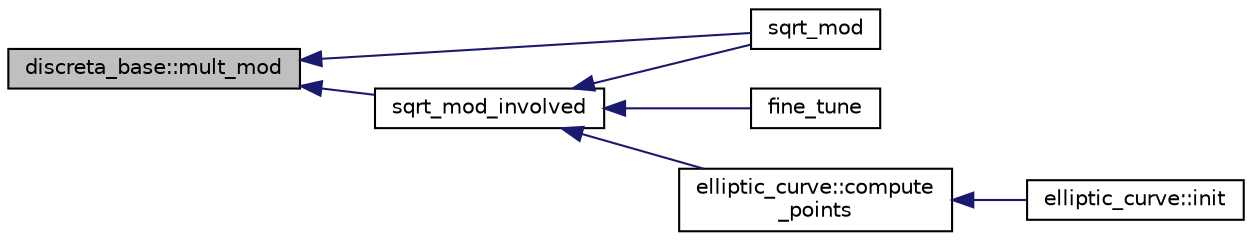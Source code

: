 digraph "discreta_base::mult_mod"
{
  edge [fontname="Helvetica",fontsize="10",labelfontname="Helvetica",labelfontsize="10"];
  node [fontname="Helvetica",fontsize="10",shape=record];
  rankdir="LR";
  Node14579 [label="discreta_base::mult_mod",height=0.2,width=0.4,color="black", fillcolor="grey75", style="filled", fontcolor="black"];
  Node14579 -> Node14580 [dir="back",color="midnightblue",fontsize="10",style="solid",fontname="Helvetica"];
  Node14580 [label="sqrt_mod",height=0.2,width=0.4,color="black", fillcolor="white", style="filled",URL="$d3/d72/global_8_c.html#a8b9a700cdc4cf3ca42c28e6435945ade"];
  Node14579 -> Node14581 [dir="back",color="midnightblue",fontsize="10",style="solid",fontname="Helvetica"];
  Node14581 [label="sqrt_mod_involved",height=0.2,width=0.4,color="black", fillcolor="white", style="filled",URL="$d3/d72/global_8_c.html#acd861d9b44d7703f6f8bf7fd75b9afe6"];
  Node14581 -> Node14580 [dir="back",color="midnightblue",fontsize="10",style="solid",fontname="Helvetica"];
  Node14581 -> Node14582 [dir="back",color="midnightblue",fontsize="10",style="solid",fontname="Helvetica"];
  Node14582 [label="fine_tune",height=0.2,width=0.4,color="black", fillcolor="white", style="filled",URL="$d3/d72/global_8_c.html#ab1f4f7f57240dfae62fb2126547fa8e6"];
  Node14581 -> Node14583 [dir="back",color="midnightblue",fontsize="10",style="solid",fontname="Helvetica"];
  Node14583 [label="elliptic_curve::compute\l_points",height=0.2,width=0.4,color="black", fillcolor="white", style="filled",URL="$d3/dea/classelliptic__curve.html#a07f848c282b8e731d9e99e9b358d5a9a"];
  Node14583 -> Node14584 [dir="back",color="midnightblue",fontsize="10",style="solid",fontname="Helvetica"];
  Node14584 [label="elliptic_curve::init",height=0.2,width=0.4,color="black", fillcolor="white", style="filled",URL="$d3/dea/classelliptic__curve.html#a0146cb7d2585f1e15e49d77a7496190f"];
}
